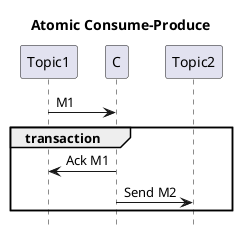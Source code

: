 @startuml
title Atomic Consume-Produce
hide footbox
participant Topic1
participant C

Topic1->C: M1
group transaction
    C->Topic1: Ack M1
    C->Topic2: Send M2
end
@enduml
- +Send M3 to Topic2/T3
- Receive M1b => stateful
- Kafka transaction (consume* + produce*)